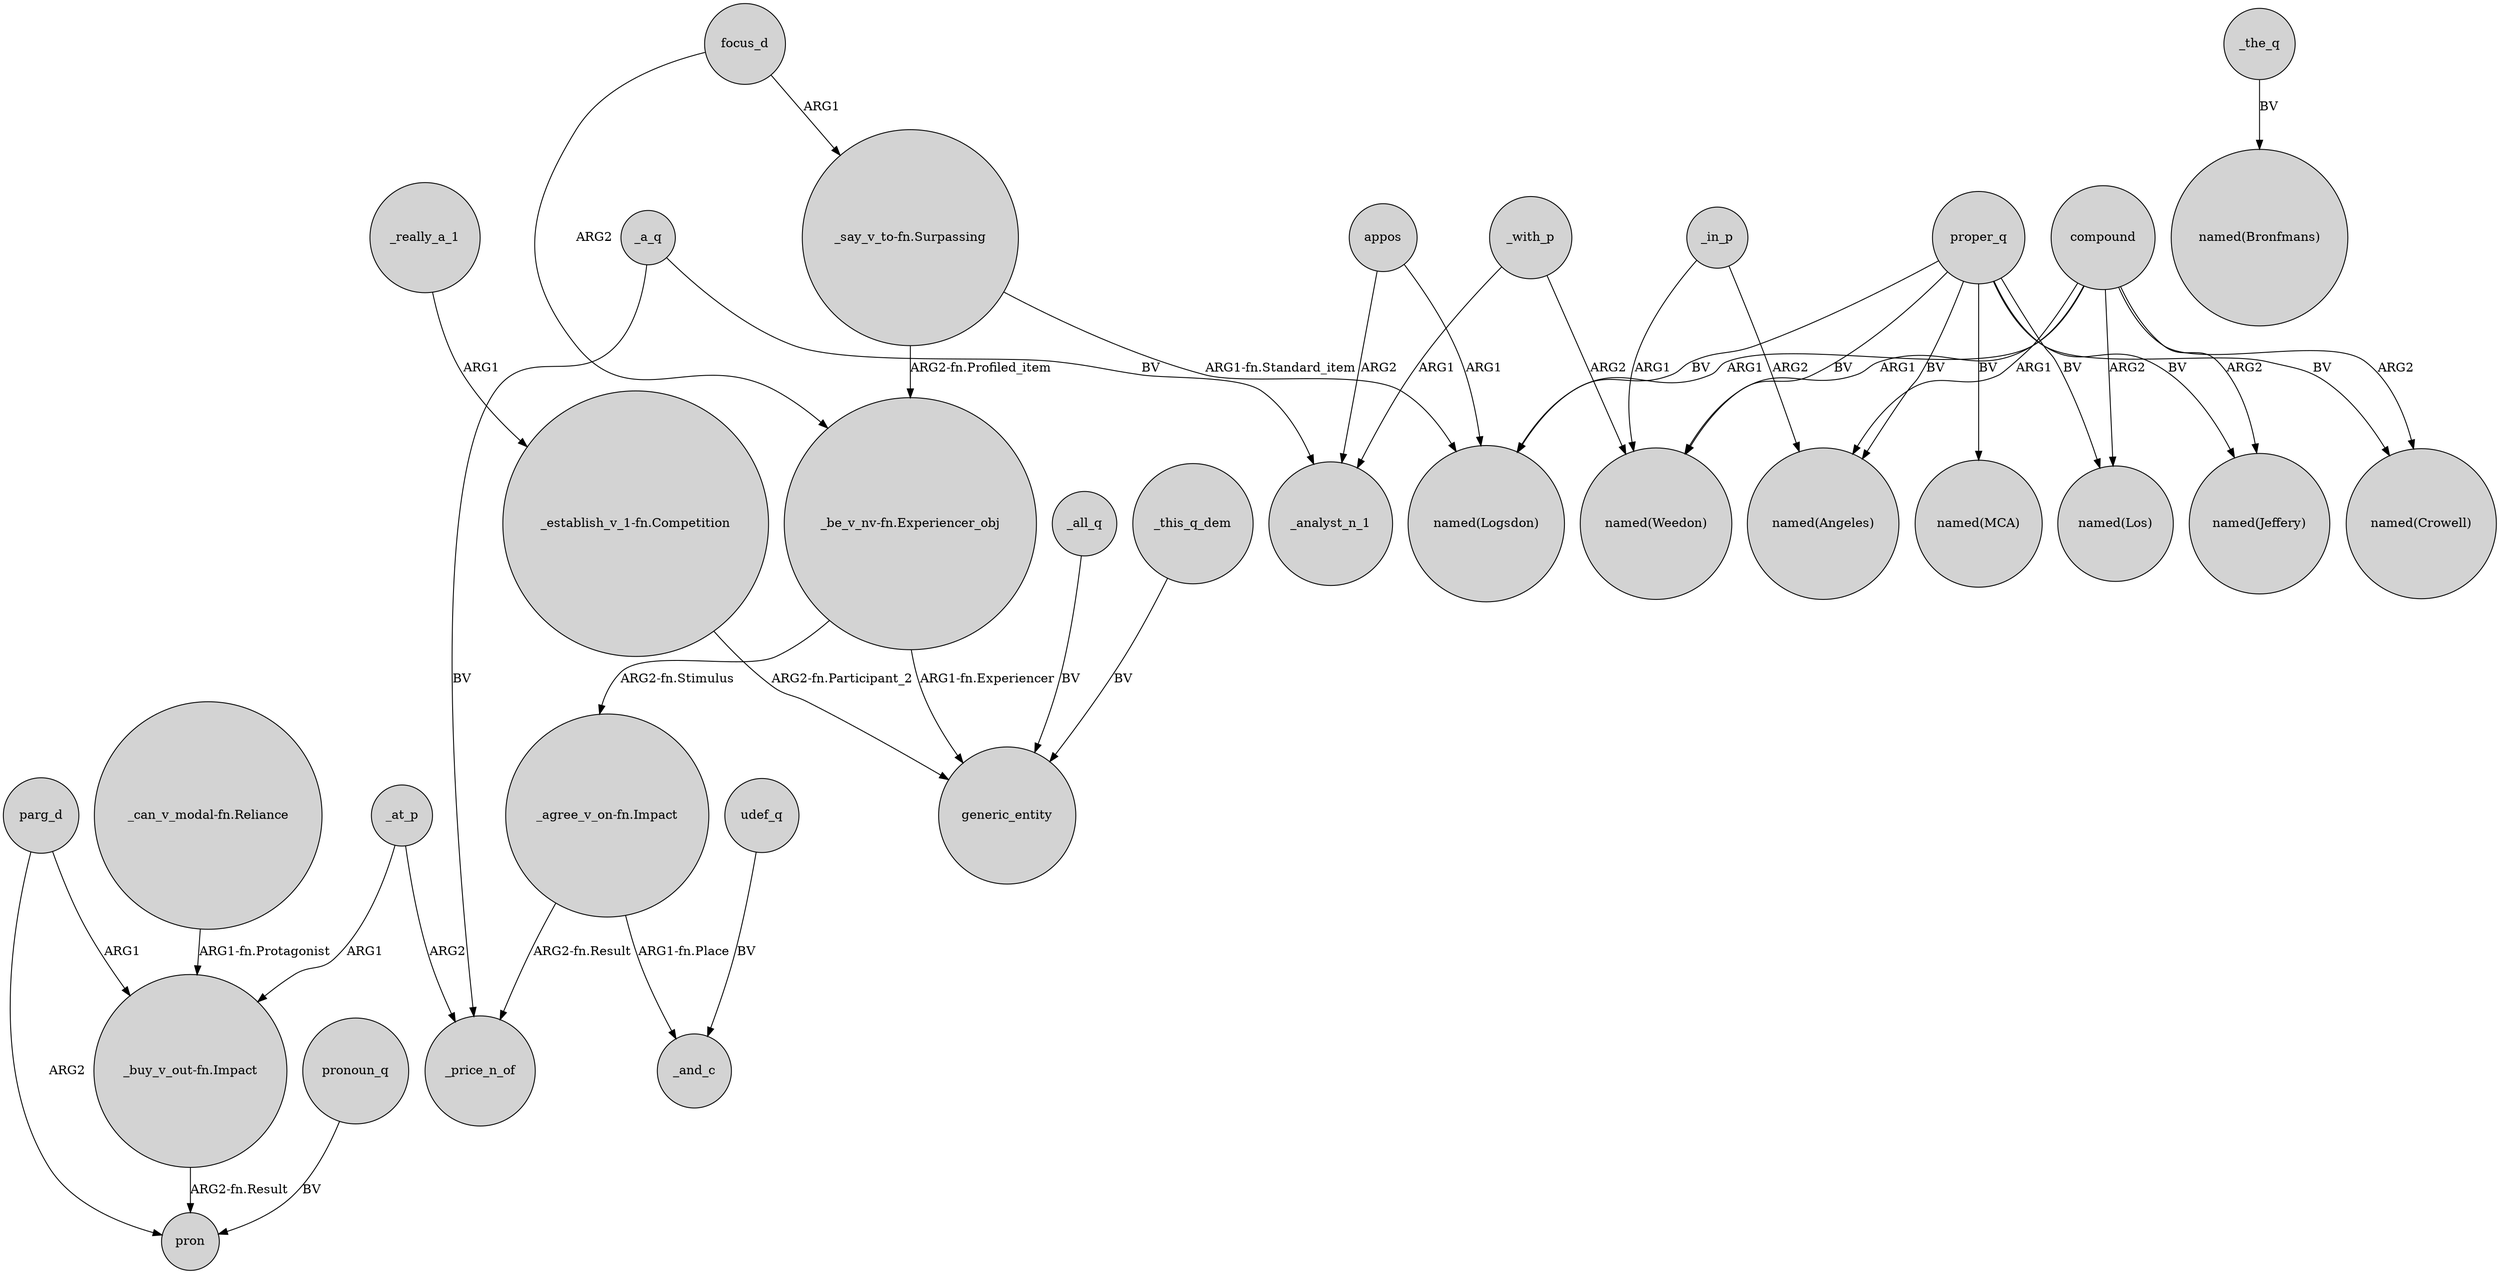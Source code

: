 digraph {
	node [shape=circle style=filled]
	"_can_v_modal-fn.Reliance" -> "_buy_v_out-fn.Impact" [label="ARG1-fn.Protagonist"]
	appos -> "named(Logsdon)" [label=ARG1]
	"_say_v_to-fn.Surpassing" -> "named(Logsdon)" [label="ARG1-fn.Standard_item"]
	proper_q -> "named(Logsdon)" [label=BV]
	"_agree_v_on-fn.Impact" -> _and_c [label="ARG1-fn.Place"]
	_in_p -> "named(Angeles)" [label=ARG2]
	parg_d -> pron [label=ARG2]
	_the_q -> "named(Bronfmans)" [label=BV]
	_with_p -> "named(Weedon)" [label=ARG2]
	_with_p -> _analyst_n_1 [label=ARG1]
	focus_d -> "_be_v_nv-fn.Experiencer_obj" [label=ARG2]
	"_say_v_to-fn.Surpassing" -> "_be_v_nv-fn.Experiencer_obj" [label="ARG2-fn.Profiled_item"]
	udef_q -> _and_c [label=BV]
	proper_q -> "named(MCA)" [label=BV]
	"_buy_v_out-fn.Impact" -> pron [label="ARG2-fn.Result"]
	compound -> "named(Los)" [label=ARG2]
	_all_q -> generic_entity [label=BV]
	compound -> "named(Jeffery)" [label=ARG2]
	_a_q -> _analyst_n_1 [label=BV]
	pronoun_q -> pron [label=BV]
	_this_q_dem -> generic_entity [label=BV]
	proper_q -> "named(Weedon)" [label=BV]
	compound -> "named(Weedon)" [label=ARG1]
	appos -> _analyst_n_1 [label=ARG2]
	proper_q -> "named(Jeffery)" [label=BV]
	"_agree_v_on-fn.Impact" -> _price_n_of [label="ARG2-fn.Result"]
	parg_d -> "_buy_v_out-fn.Impact" [label=ARG1]
	_at_p -> _price_n_of [label=ARG2]
	compound -> "named(Angeles)" [label=ARG1]
	proper_q -> "named(Los)" [label=BV]
	proper_q -> "named(Crowell)" [label=BV]
	_a_q -> _price_n_of [label=BV]
	"_establish_v_1-fn.Competition" -> generic_entity [label="ARG2-fn.Participant_2"]
	_really_a_1 -> "_establish_v_1-fn.Competition" [label=ARG1]
	_at_p -> "_buy_v_out-fn.Impact" [label=ARG1]
	proper_q -> "named(Angeles)" [label=BV]
	compound -> "named(Crowell)" [label=ARG2]
	compound -> "named(Logsdon)" [label=ARG1]
	focus_d -> "_say_v_to-fn.Surpassing" [label=ARG1]
	"_be_v_nv-fn.Experiencer_obj" -> "_agree_v_on-fn.Impact" [label="ARG2-fn.Stimulus"]
	"_be_v_nv-fn.Experiencer_obj" -> generic_entity [label="ARG1-fn.Experiencer"]
	_in_p -> "named(Weedon)" [label=ARG1]
}
